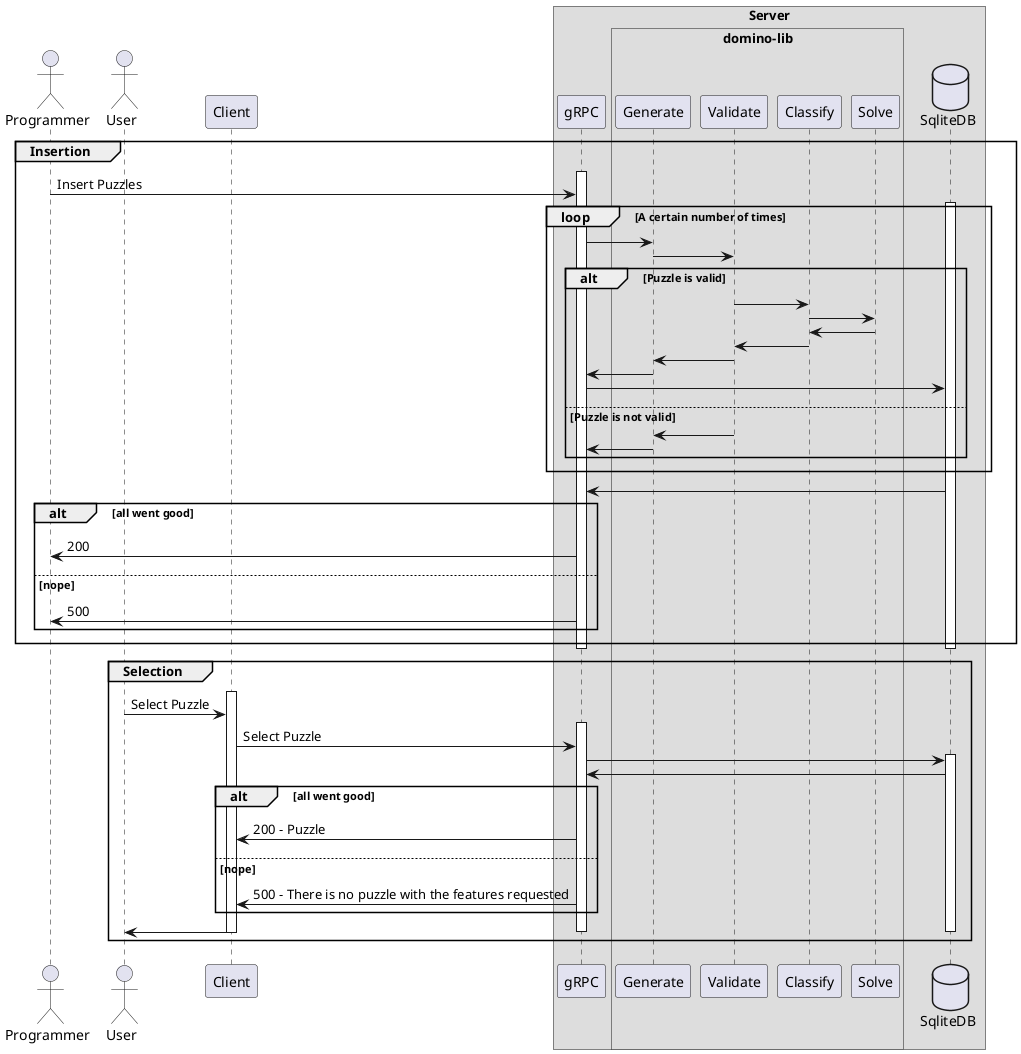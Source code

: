 @startuml domino-app
!pragma teoz true
actor Programmer

actor User

participant Client

box Server
participant gRPC
box "domino-lib"
    participant Generate
    participant Validate
    participant Classify
    participant Solve
end box
database SqliteDB
end box

group Insertion
    activate gRPC
    Programmer -> gRPC: Insert Puzzles
        activate SqliteDB
            loop A certain number of times
            gRPC -> Generate
            Generate -> Validate
            alt Puzzle is valid
            Validate -> Classify
            Classify -> Solve
            Solve -> Classify
            Classify -> Validate
            Validate -> Generate
            Generate -> gRPC
            gRPC -> SqliteDB
            else Puzzle is not valid
            Validate -> Generate 
            Generate -> gRPC
            end

            end
            SqliteDB -> gRPC
                alt all went good
                    gRPC -> Programmer: 200
                else nope
                    gRPC -> Programmer: 500
                end
        deactivate SqliteDB
    deactivate gRPC
end

group Selection
    activate Client
        User -> Client: Select Puzzle
        activate gRPC
            Client -> gRPC: Select Puzzle
            activate SqliteDB
                gRPC -> SqliteDB 
                SqliteDB -> gRPC
                alt all went good
                    gRPC -> Client: 200 - Puzzle
                else nope
                    gRPC  -> Client: 500 - There is no puzzle with the features requested
                end
            deactivate SqliteDB
        deactivate gRPC
        Client -> User
    deactivate Client
end
@enduml